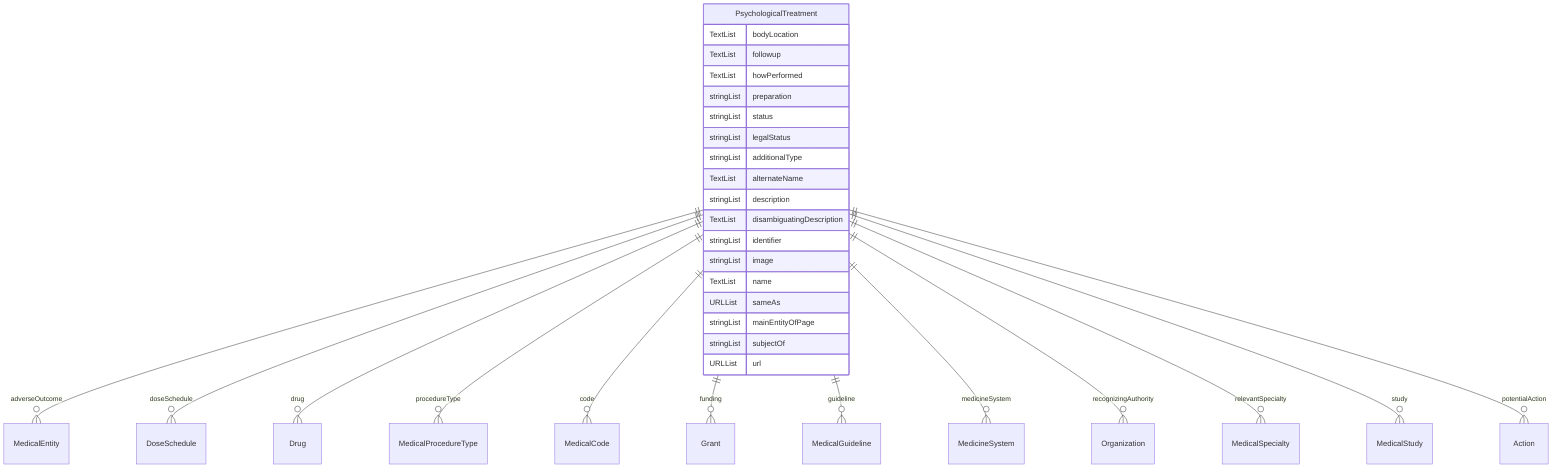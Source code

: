 erDiagram
PsychologicalTreatment {
    TextList bodyLocation  
    TextList followup  
    TextList howPerformed  
    stringList preparation  
    stringList status  
    stringList legalStatus  
    stringList additionalType  
    TextList alternateName  
    stringList description  
    TextList disambiguatingDescription  
    stringList identifier  
    stringList image  
    TextList name  
    URLList sameAs  
    stringList mainEntityOfPage  
    stringList subjectOf  
    URLList url  
}

PsychologicalTreatment ||--}o MedicalEntity : "adverseOutcome"
PsychologicalTreatment ||--}o DoseSchedule : "doseSchedule"
PsychologicalTreatment ||--}o Drug : "drug"
PsychologicalTreatment ||--}o MedicalProcedureType : "procedureType"
PsychologicalTreatment ||--}o MedicalCode : "code"
PsychologicalTreatment ||--}o Grant : "funding"
PsychologicalTreatment ||--}o MedicalGuideline : "guideline"
PsychologicalTreatment ||--}o MedicineSystem : "medicineSystem"
PsychologicalTreatment ||--}o Organization : "recognizingAuthority"
PsychologicalTreatment ||--}o MedicalSpecialty : "relevantSpecialty"
PsychologicalTreatment ||--}o MedicalStudy : "study"
PsychologicalTreatment ||--}o Action : "potentialAction"